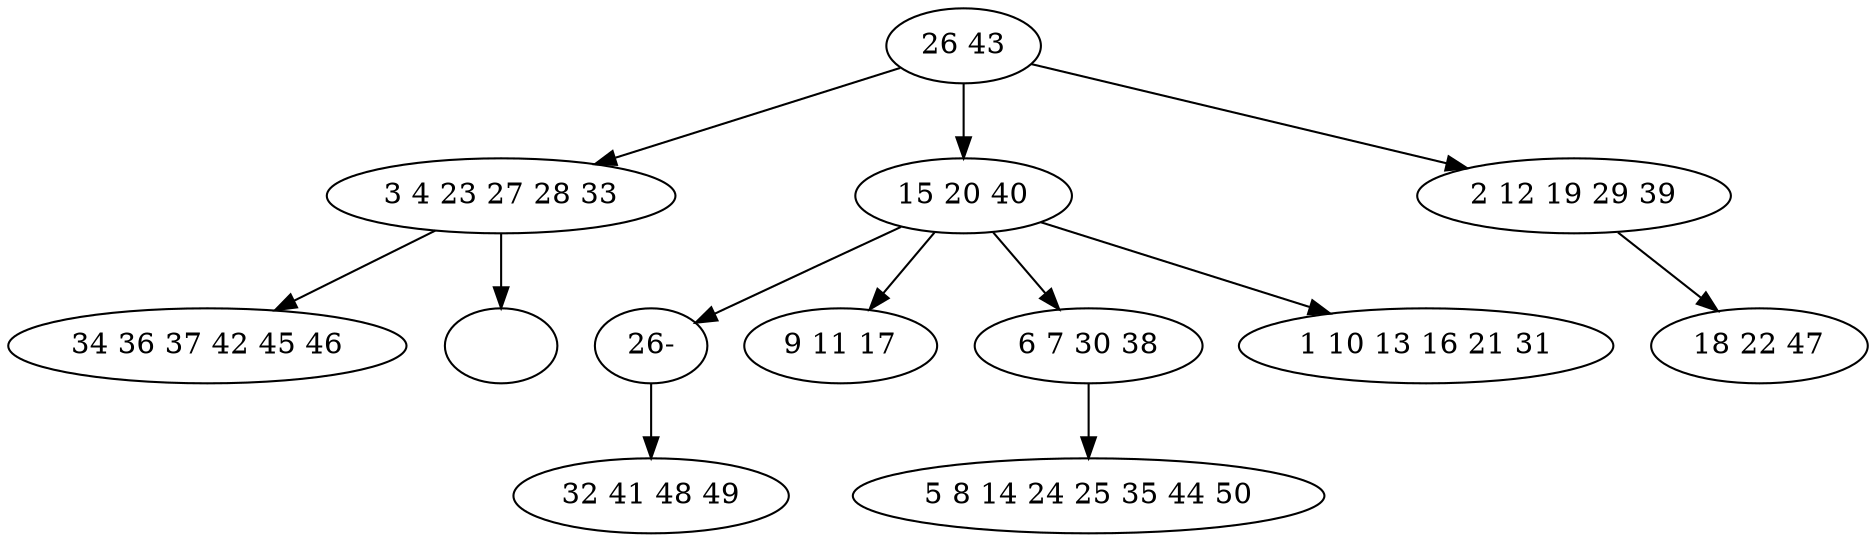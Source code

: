 digraph true_tree {
	"0" -> "1"
	"0" -> "2"
	"1" -> "3"
	"2" -> "12"
	"0" -> "5"
	"2" -> "6"
	"2" -> "7"
	"2" -> "8"
	"5" -> "9"
	"7" -> "10"
	"1" -> "11"
	"12" -> "4"
	"0" [label="26 43"];
	"1" [label="3 4 23 27 28 33"];
	"2" [label="15 20 40"];
	"3" [label="34 36 37 42 45 46"];
	"4" [label="32 41 48 49"];
	"5" [label="2 12 19 29 39"];
	"6" [label="9 11 17"];
	"7" [label="6 7 30 38"];
	"8" [label="1 10 13 16 21 31"];
	"9" [label="18 22 47"];
	"10" [label="5 8 14 24 25 35 44 50"];
	"11" [label=""];
	"12" [label="26-"];
}
